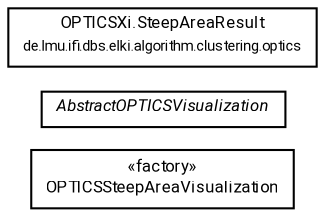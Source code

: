 #!/usr/local/bin/dot
#
# Class diagram 
# Generated by UMLGraph version R5_7_2-60-g0e99a6 (http://www.spinellis.gr/umlgraph/)
#

digraph G {
	graph [fontnames="svg"]
	edge [fontname="Roboto",fontsize=7,labelfontname="Roboto",labelfontsize=7,color="black"];
	node [fontname="Roboto",fontcolor="black",fontsize=8,shape=plaintext,margin=0,width=0,height=0];
	nodesep=0.15;
	ranksep=0.25;
	rankdir=LR;
	// de.lmu.ifi.dbs.elki.visualization.visualizers.optics.OPTICSSteepAreaVisualization
	c7561271 [label=<<table title="de.lmu.ifi.dbs.elki.visualization.visualizers.optics.OPTICSSteepAreaVisualization" border="0" cellborder="1" cellspacing="0" cellpadding="2" href="OPTICSSteepAreaVisualization.html" target="_parent">
		<tr><td><table border="0" cellspacing="0" cellpadding="1">
		<tr><td align="center" balign="center"> &#171;factory&#187; </td></tr>
		<tr><td align="center" balign="center"> <font face="Roboto">OPTICSSteepAreaVisualization</font> </td></tr>
		</table></td></tr>
		</table>>, URL="OPTICSSteepAreaVisualization.html"];
	// de.lmu.ifi.dbs.elki.visualization.visualizers.optics.AbstractOPTICSVisualization
	c7561277 [label=<<table title="de.lmu.ifi.dbs.elki.visualization.visualizers.optics.AbstractOPTICSVisualization" border="0" cellborder="1" cellspacing="0" cellpadding="2" href="AbstractOPTICSVisualization.html" target="_parent">
		<tr><td><table border="0" cellspacing="0" cellpadding="1">
		<tr><td align="center" balign="center"> <font face="Roboto"><i>AbstractOPTICSVisualization</i></font> </td></tr>
		</table></td></tr>
		</table>>, URL="AbstractOPTICSVisualization.html"];
	// de.lmu.ifi.dbs.elki.algorithm.clustering.optics.OPTICSXi.SteepAreaResult
	c7561671 [label=<<table title="de.lmu.ifi.dbs.elki.algorithm.clustering.optics.OPTICSXi.SteepAreaResult" border="0" cellborder="1" cellspacing="0" cellpadding="2" href="../../../algorithm/clustering/optics/OPTICSXi.SteepAreaResult.html" target="_parent">
		<tr><td><table border="0" cellspacing="0" cellpadding="1">
		<tr><td align="center" balign="center"> <font face="Roboto">OPTICSXi.SteepAreaResult</font> </td></tr>
		<tr><td align="center" balign="center"> <font face="Roboto" point-size="7.0">de.lmu.ifi.dbs.elki.algorithm.clustering.optics</font> </td></tr>
		</table></td></tr>
		</table>>, URL="../../../algorithm/clustering/optics/OPTICSXi.SteepAreaResult.html"];
}

